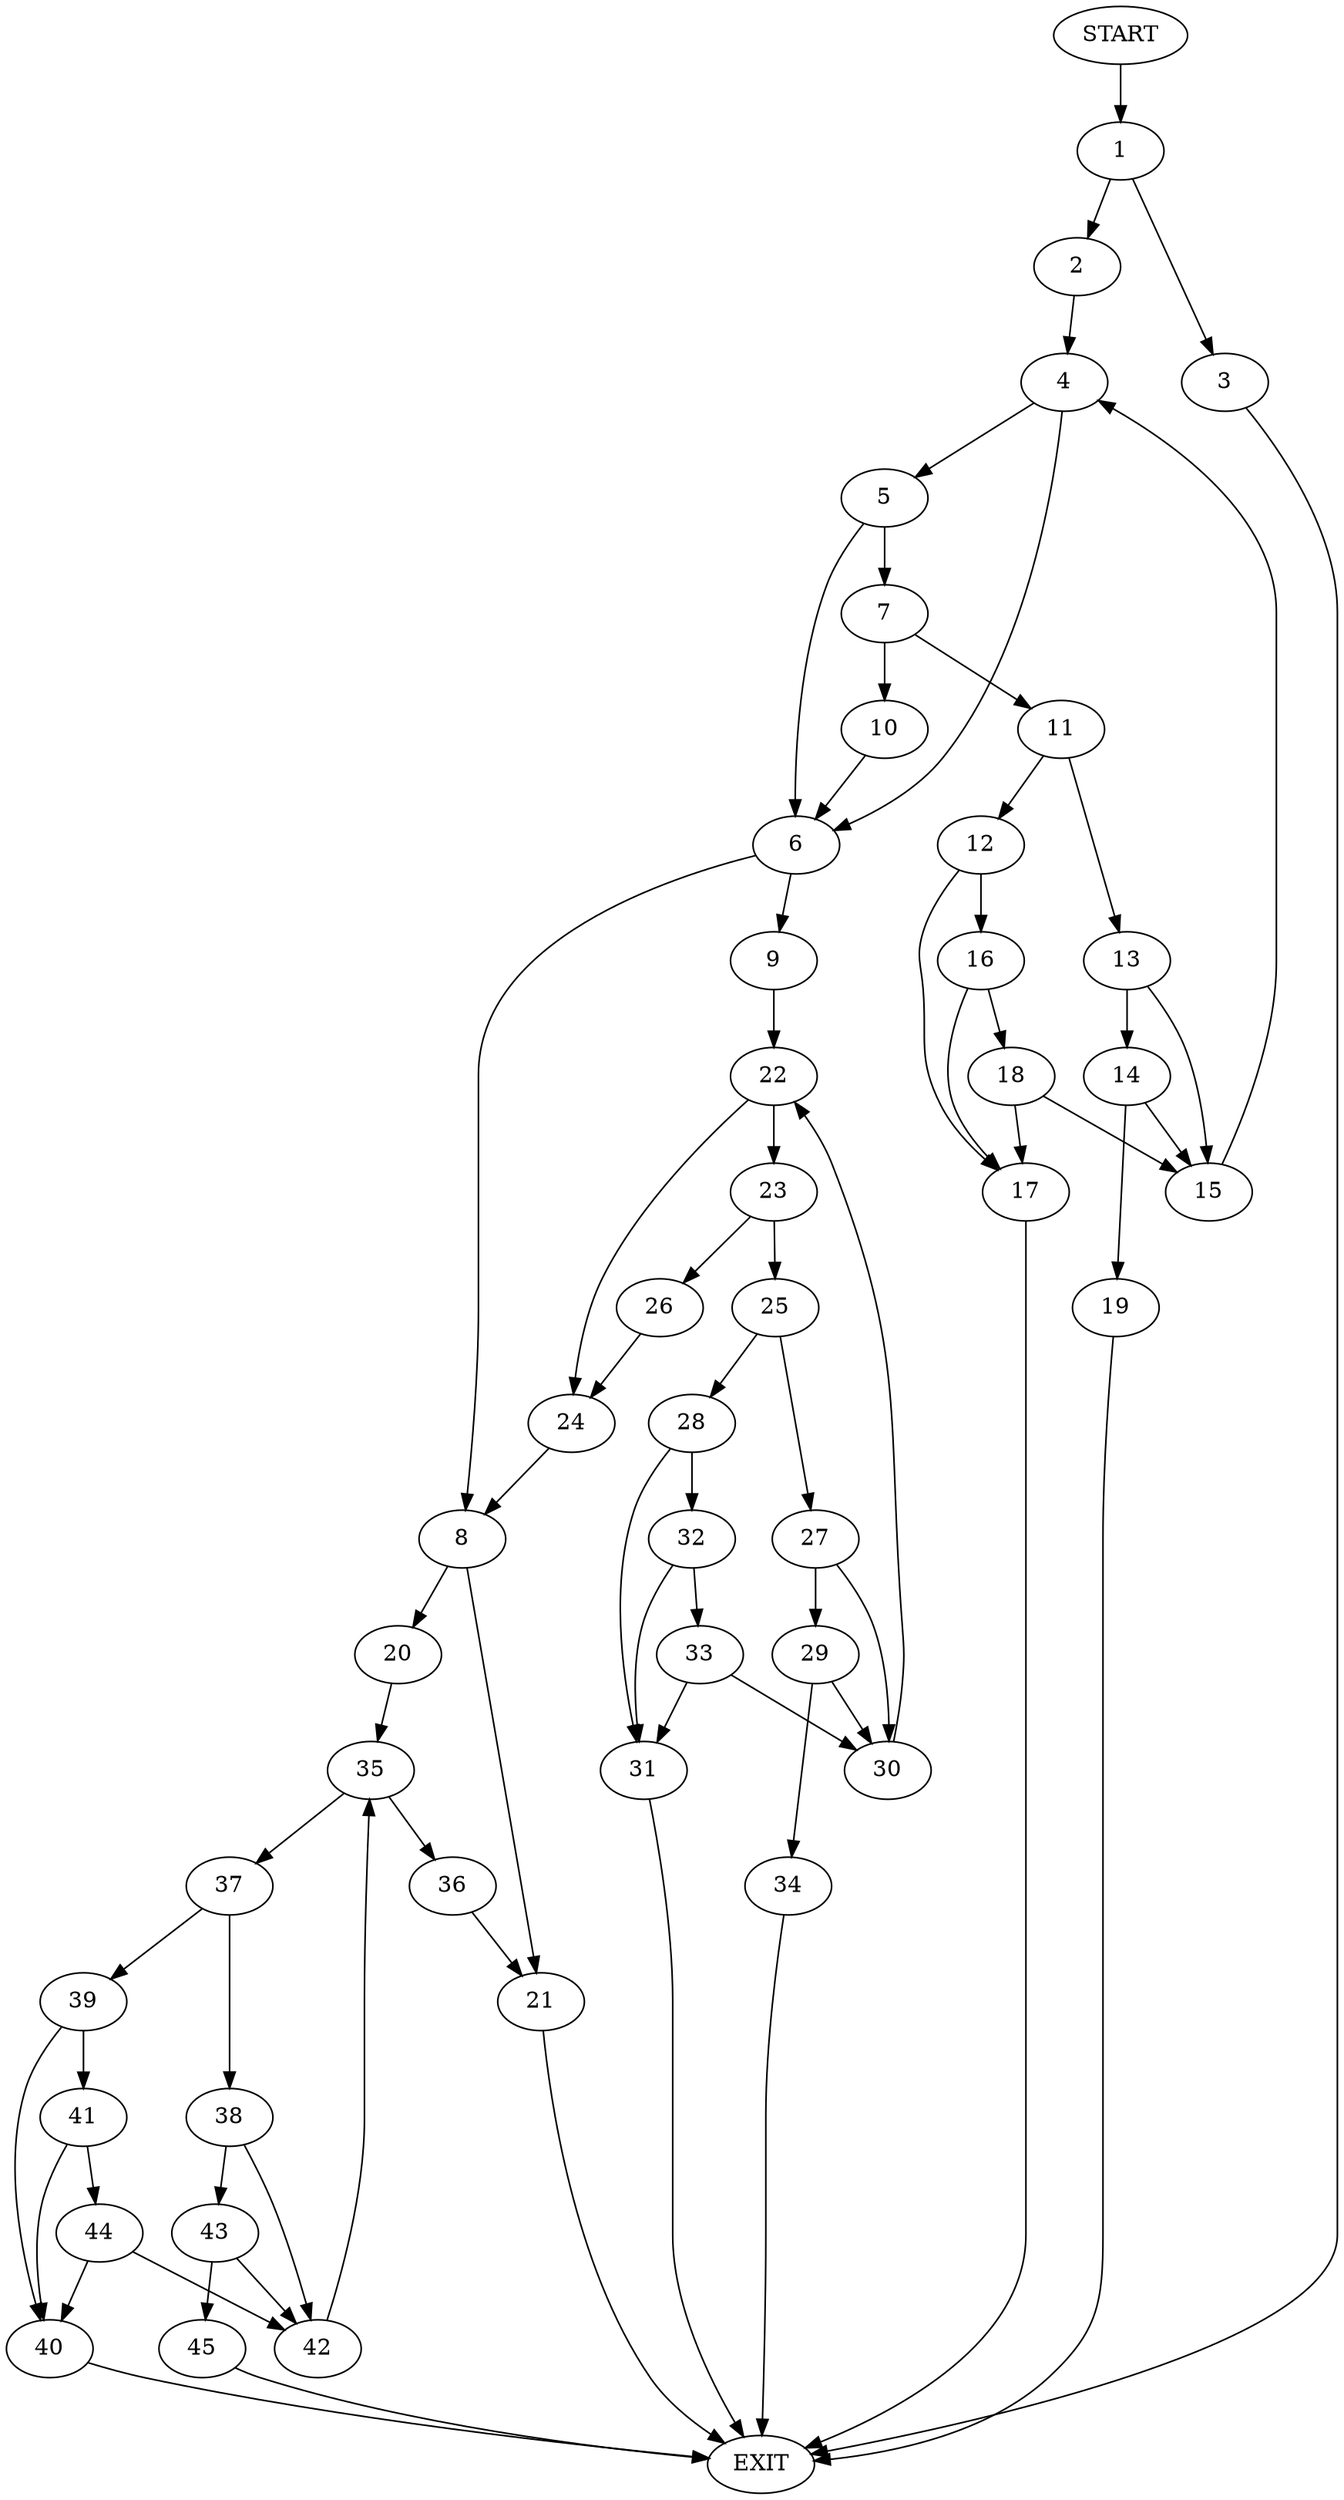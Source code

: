 digraph {
0 [label="START"]
46 [label="EXIT"]
0 -> 1
1 -> 2
1 -> 3
2 -> 4
3 -> 46
4 -> 5
4 -> 6
5 -> 7
5 -> 6
6 -> 8
6 -> 9
7 -> 10
7 -> 11
11 -> 12
11 -> 13
10 -> 6
13 -> 14
13 -> 15
12 -> 16
12 -> 17
17 -> 46
16 -> 17
16 -> 18
18 -> 17
18 -> 15
15 -> 4
14 -> 19
14 -> 15
19 -> 46
8 -> 20
8 -> 21
9 -> 22
22 -> 23
22 -> 24
23 -> 25
23 -> 26
24 -> 8
25 -> 27
25 -> 28
26 -> 24
27 -> 29
27 -> 30
28 -> 31
28 -> 32
31 -> 46
32 -> 31
32 -> 33
33 -> 31
33 -> 30
30 -> 22
29 -> 34
29 -> 30
34 -> 46
21 -> 46
20 -> 35
35 -> 36
35 -> 37
37 -> 38
37 -> 39
36 -> 21
39 -> 40
39 -> 41
38 -> 42
38 -> 43
41 -> 44
41 -> 40
40 -> 46
44 -> 40
44 -> 42
42 -> 35
43 -> 45
43 -> 42
45 -> 46
}
